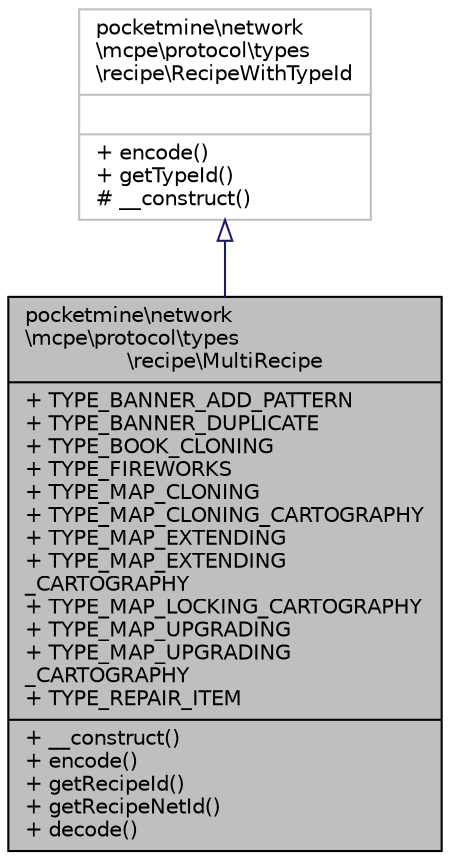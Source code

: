 digraph "pocketmine\network\mcpe\protocol\types\recipe\MultiRecipe"
{
 // INTERACTIVE_SVG=YES
 // LATEX_PDF_SIZE
  edge [fontname="Helvetica",fontsize="10",labelfontname="Helvetica",labelfontsize="10"];
  node [fontname="Helvetica",fontsize="10",shape=record];
  Node1 [label="{pocketmine\\network\l\\mcpe\\protocol\\types\l\\recipe\\MultiRecipe\n|+ TYPE_BANNER_ADD_PATTERN\l+ TYPE_BANNER_DUPLICATE\l+ TYPE_BOOK_CLONING\l+ TYPE_FIREWORKS\l+ TYPE_MAP_CLONING\l+ TYPE_MAP_CLONING_CARTOGRAPHY\l+ TYPE_MAP_EXTENDING\l+ TYPE_MAP_EXTENDING\l_CARTOGRAPHY\l+ TYPE_MAP_LOCKING_CARTOGRAPHY\l+ TYPE_MAP_UPGRADING\l+ TYPE_MAP_UPGRADING\l_CARTOGRAPHY\l+ TYPE_REPAIR_ITEM\l|+ __construct()\l+ encode()\l+ getRecipeId()\l+ getRecipeNetId()\l+ decode()\l}",height=0.2,width=0.4,color="black", fillcolor="grey75", style="filled", fontcolor="black",tooltip=" "];
  Node2 -> Node1 [dir="back",color="midnightblue",fontsize="10",style="solid",arrowtail="onormal",fontname="Helvetica"];
  Node2 [label="{pocketmine\\network\l\\mcpe\\protocol\\types\l\\recipe\\RecipeWithTypeId\n||+ encode()\l+ getTypeId()\l# __construct()\l}",height=0.2,width=0.4,color="grey75", fillcolor="white", style="filled",URL="$dc/d76/classpocketmine_1_1network_1_1mcpe_1_1protocol_1_1types_1_1recipe_1_1_recipe_with_type_id.html",tooltip=" "];
}
